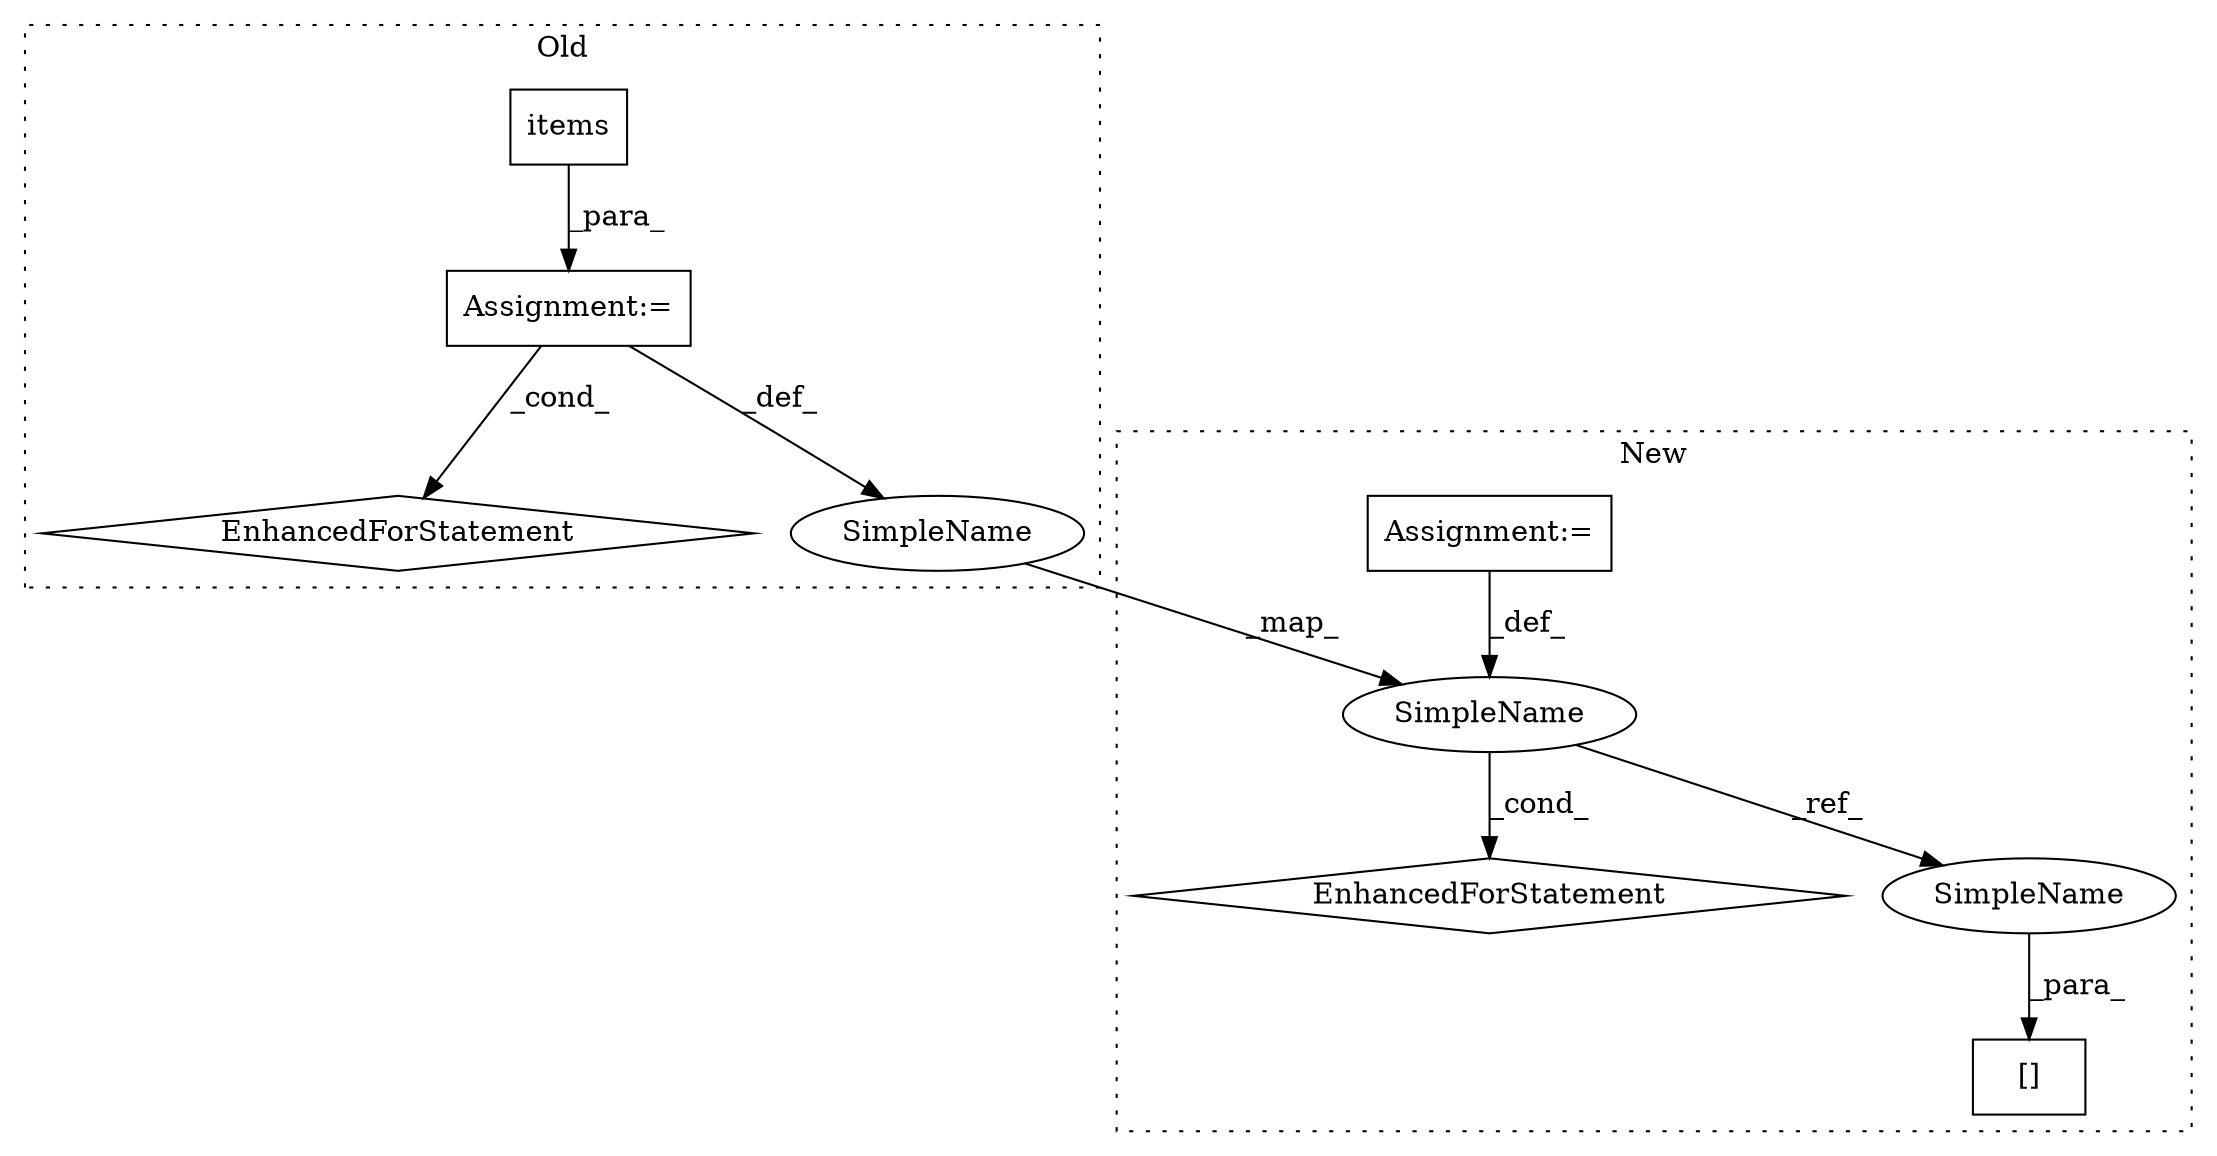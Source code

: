 digraph G {
subgraph cluster0 {
1 [label="items" a="32" s="5756" l="7" shape="box"];
3 [label="Assignment:=" a="7" s="5680,5763" l="63,2" shape="box"];
5 [label="EnhancedForStatement" a="70" s="5680,5763" l="63,2" shape="diamond"];
8 [label="SimpleName" a="42" s="5737" l="1" shape="ellipse"];
label = "Old";
style="dotted";
}
subgraph cluster1 {
2 [label="EnhancedForStatement" a="70" s="5616,5699" l="53,2" shape="diamond"];
4 [label="Assignment:=" a="7" s="5616,5699" l="53,2" shape="box"];
6 [label="[]" a="2" s="5916,5922" l="5,1" shape="box"];
7 [label="SimpleName" a="42" s="5673" l="1" shape="ellipse"];
9 [label="SimpleName" a="42" s="5921" l="1" shape="ellipse"];
label = "New";
style="dotted";
}
1 -> 3 [label="_para_"];
3 -> 8 [label="_def_"];
3 -> 5 [label="_cond_"];
4 -> 7 [label="_def_"];
7 -> 9 [label="_ref_"];
7 -> 2 [label="_cond_"];
8 -> 7 [label="_map_"];
9 -> 6 [label="_para_"];
}